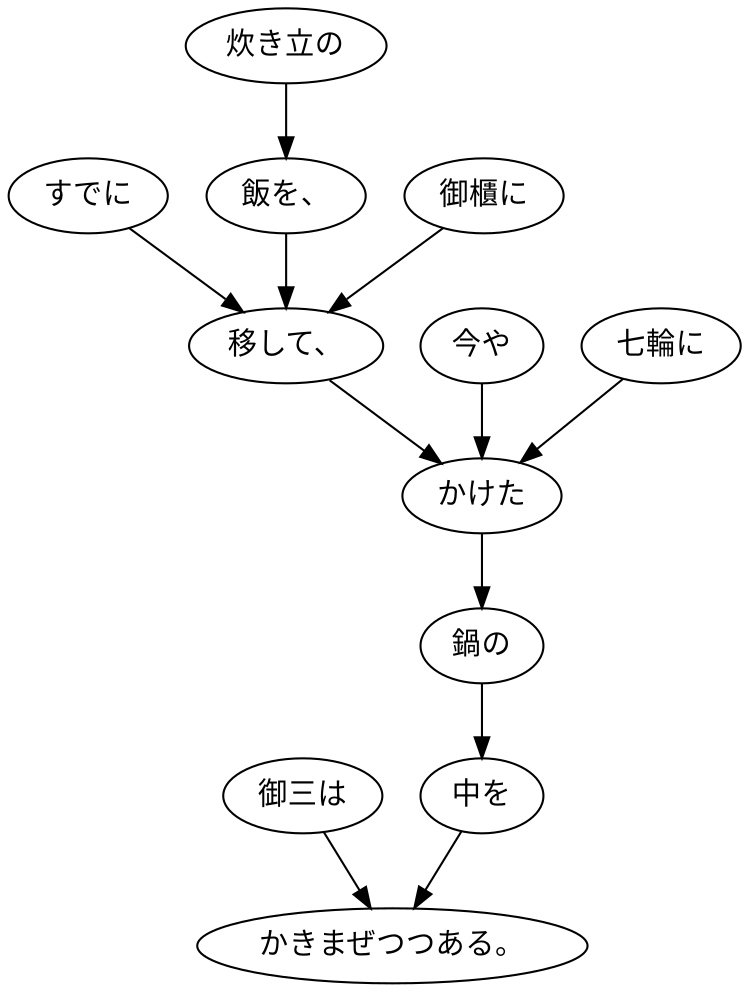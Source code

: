 digraph graph6422 {
	node0 [label="御三は"];
	node1 [label="すでに"];
	node2 [label="炊き立の"];
	node3 [label="飯を、"];
	node4 [label="御櫃に"];
	node5 [label="移して、"];
	node6 [label="今や"];
	node7 [label="七輪に"];
	node8 [label="かけた"];
	node9 [label="鍋の"];
	node10 [label="中を"];
	node11 [label="かきまぜつつある。"];
	node0 -> node11;
	node1 -> node5;
	node2 -> node3;
	node3 -> node5;
	node4 -> node5;
	node5 -> node8;
	node6 -> node8;
	node7 -> node8;
	node8 -> node9;
	node9 -> node10;
	node10 -> node11;
}
